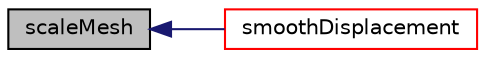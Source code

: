 digraph "scaleMesh"
{
  bgcolor="transparent";
  edge [fontname="Helvetica",fontsize="10",labelfontname="Helvetica",labelfontsize="10"];
  node [fontname="Helvetica",fontsize="10",shape=record];
  rankdir="LR";
  Node1 [label="scaleMesh",height=0.2,width=0.4,color="black", fillcolor="grey75", style="filled", fontcolor="black"];
  Node1 -> Node2 [dir="back",color="midnightblue",fontsize="10",style="solid",fontname="Helvetica"];
  Node2 [label="smoothDisplacement",height=0.2,width=0.4,color="red",URL="$a00089.html#a8e306cb82a0529b700de58b7f164e657",tooltip="Smooth the displacement field to the internal. "];
}
